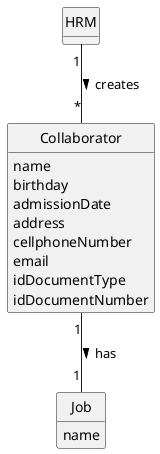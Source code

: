 @startuml
skinparam monochrome true
skinparam packageStyle rectangle
skinparam shadowing false

'left to right direction

skinparam classAttributeIconSize 0

hide circle
hide methods

'title Domain Model

'class Platform {
'  -description
'}



class Collaborator {
    name
    birthday
    admissionDate
    address
    cellphoneNumber
    email
    idDocumentType
    idDocumentNumber
}


class HRM {

}


class Job{
    name
}


'Task "*" -- "1" HRM: created by >
HRM "1" -- "*" Collaborator : creates >
'HRM "0..1" -- "1" User: acts as >
Collaborator "1" -- "1" Job : has >

@enduml